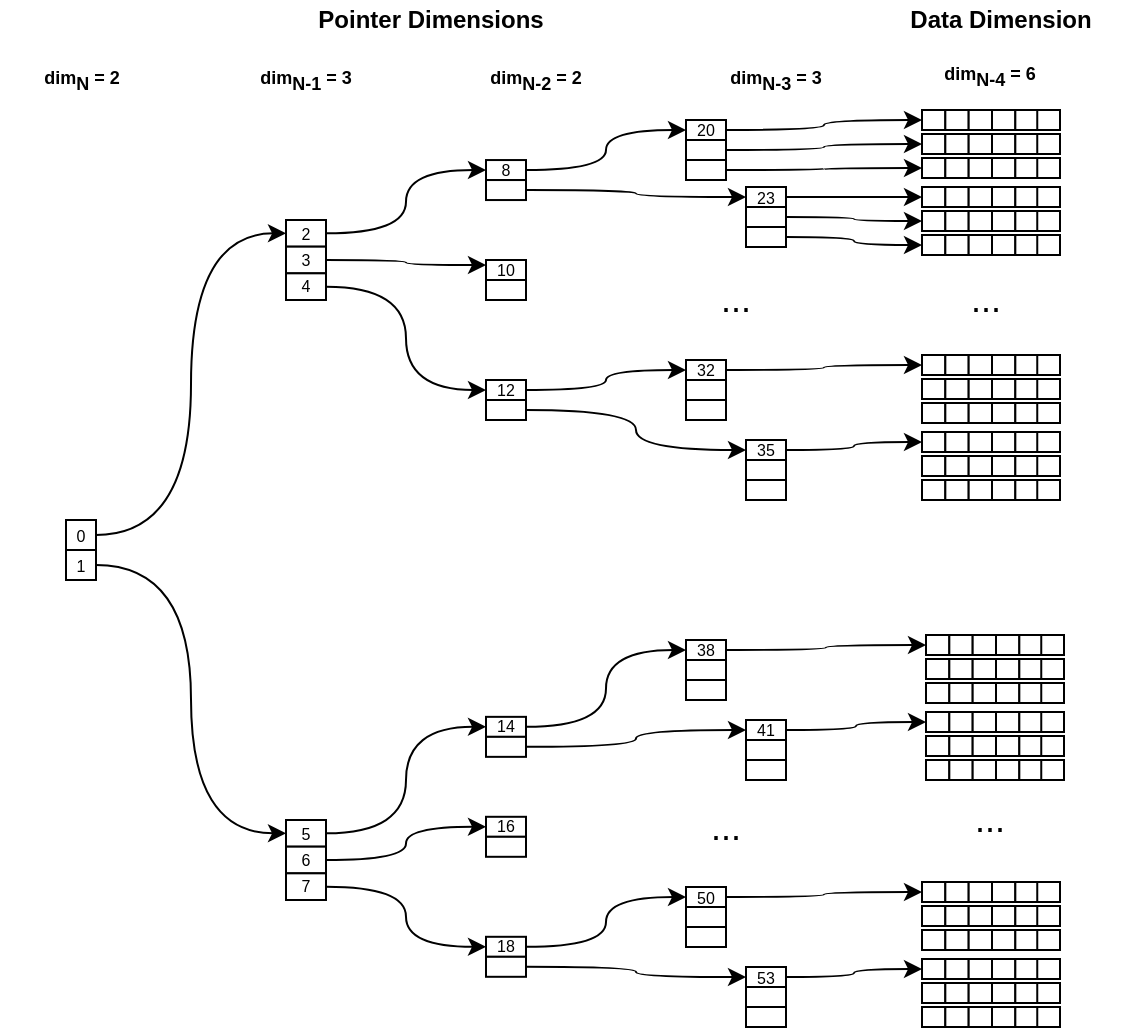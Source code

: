 <mxfile version="12.1.0" type="device" pages="1"><diagram id="xmvzN3GFKqbjru-Fcd34" name="Page-1"><mxGraphModel dx="763" dy="596" grid="1" gridSize="10" guides="1" tooltips="1" connect="1" arrows="1" fold="1" page="1" pageScale="1" pageWidth="1654" pageHeight="1169" math="0" shadow="0"><root><mxCell id="0"/><mxCell id="1" parent="0"/><mxCell id="sOG1WJngbb7ngtl0THoE-2" value="dim&lt;sub style=&quot;font-size: 9px;&quot;&gt;N&lt;/sub&gt;&amp;nbsp;= 2" style="text;html=1;strokeColor=none;fillColor=none;align=center;verticalAlign=middle;whiteSpace=wrap;rounded=0;fontSize=9;fontStyle=1" vertex="1" parent="1"><mxGeometry x="247.5" y="80" width="80" height="20" as="geometry"/></mxCell><mxCell id="sOG1WJngbb7ngtl0THoE-6" value="dim&lt;sub style=&quot;font-size: 9px;&quot;&gt;N-1&lt;/sub&gt;&amp;nbsp;= 3" style="text;html=1;strokeColor=none;fillColor=none;align=center;verticalAlign=middle;whiteSpace=wrap;rounded=0;fontSize=9;fontStyle=1" vertex="1" parent="1"><mxGeometry x="355" y="80" width="90" height="20" as="geometry"/></mxCell><mxCell id="sOG1WJngbb7ngtl0THoE-7" value="dim&lt;sub style=&quot;font-size: 9px;&quot;&gt;N-2&lt;/sub&gt;&amp;nbsp;= 2" style="text;html=1;strokeColor=none;fillColor=none;align=center;verticalAlign=middle;whiteSpace=wrap;rounded=0;fontSize=9;fontStyle=1" vertex="1" parent="1"><mxGeometry x="470" y="80" width="90" height="20" as="geometry"/></mxCell><mxCell id="sOG1WJngbb7ngtl0THoE-8" value="dim&lt;sub style=&quot;font-size: 9px;&quot;&gt;N-3&lt;/sub&gt;&amp;nbsp;= 3" style="text;html=1;strokeColor=none;fillColor=none;align=center;verticalAlign=middle;whiteSpace=wrap;rounded=0;fontSize=9;fontStyle=1" vertex="1" parent="1"><mxGeometry x="590" y="80" width="90" height="20" as="geometry"/></mxCell><mxCell id="sOG1WJngbb7ngtl0THoE-9" value="dim&lt;sub style=&quot;font-size: 9px;&quot;&gt;N-4&lt;/sub&gt;&amp;nbsp;= 6" style="text;html=1;strokeColor=none;fillColor=none;align=center;verticalAlign=middle;whiteSpace=wrap;rounded=0;fontSize=9;fontStyle=1" vertex="1" parent="1"><mxGeometry x="696.5" y="77.5" width="90" height="20" as="geometry"/></mxCell><mxCell id="sOG1WJngbb7ngtl0THoE-18" value="" style="rounded=0;orthogonalLoop=1;jettySize=auto;html=1;fontSize=16;edgeStyle=orthogonalEdgeStyle;curved=1;entryX=0;entryY=0.5;entryDx=0;entryDy=0;" edge="1" parent="1" source="sOG1WJngbb7ngtl0THoE-10" target="sOG1WJngbb7ngtl0THoE-168"><mxGeometry relative="1" as="geometry"><mxPoint x="390.143" y="459.952" as="targetPoint"/></mxGeometry></mxCell><mxCell id="sOG1WJngbb7ngtl0THoE-25" value="" style="rounded=0;orthogonalLoop=1;jettySize=auto;html=1;fontSize=16;edgeStyle=orthogonalEdgeStyle;curved=1;entryX=0;entryY=0.5;entryDx=0;entryDy=0;exitX=1;exitY=0.5;exitDx=0;exitDy=0;" edge="1" parent="1" source="sOG1WJngbb7ngtl0THoE-1" target="sOG1WJngbb7ngtl0THoE-15"><mxGeometry relative="1" as="geometry"><mxPoint x="295" y="190" as="sourcePoint"/><mxPoint x="399.667" y="270" as="targetPoint"/></mxGeometry></mxCell><mxCell id="sOG1WJngbb7ngtl0THoE-68" style="edgeStyle=orthogonalEdgeStyle;curved=1;rounded=0;orthogonalLoop=1;jettySize=auto;html=1;exitX=1;exitY=0.5;exitDx=0;exitDy=0;entryX=0;entryY=0.5;entryDx=0;entryDy=0;fontSize=16;" edge="1" parent="1" source="sOG1WJngbb7ngtl0THoE-117" target="sOG1WJngbb7ngtl0THoE-46"><mxGeometry relative="1" as="geometry"><mxPoint x="540.143" y="129.952" as="sourcePoint"/></mxGeometry></mxCell><mxCell id="sOG1WJngbb7ngtl0THoE-69" style="edgeStyle=orthogonalEdgeStyle;curved=1;rounded=0;orthogonalLoop=1;jettySize=auto;html=1;exitX=1;exitY=0.5;exitDx=0;exitDy=0;entryX=0;entryY=0.5;entryDx=0;entryDy=0;fontSize=16;" edge="1" parent="1" source="sOG1WJngbb7ngtl0THoE-118" target="sOG1WJngbb7ngtl0THoE-121"><mxGeometry relative="1" as="geometry"><mxPoint x="540.143" y="149.952" as="sourcePoint"/><mxPoint x="680.143" y="189.952" as="targetPoint"/></mxGeometry></mxCell><mxCell id="sOG1WJngbb7ngtl0THoE-38" value="" style="rounded=0;orthogonalLoop=1;jettySize=auto;html=1;fontSize=16;edgeStyle=orthogonalEdgeStyle;curved=1;entryX=0;entryY=0.5;entryDx=0;entryDy=0;exitX=1;exitY=0.5;exitDx=0;exitDy=0;" edge="1" parent="1" source="sOG1WJngbb7ngtl0THoE-15" target="sOG1WJngbb7ngtl0THoE-117"><mxGeometry relative="1" as="geometry"><mxPoint x="294.667" y="320" as="sourcePoint"/><mxPoint x="490.143" y="129.952" as="targetPoint"/></mxGeometry></mxCell><mxCell id="sOG1WJngbb7ngtl0THoE-39" value="" style="rounded=0;orthogonalLoop=1;jettySize=auto;html=1;fontSize=16;edgeStyle=orthogonalEdgeStyle;curved=1;entryX=0;entryY=0.25;entryDx=0;entryDy=0;exitX=1;exitY=0.5;exitDx=0;exitDy=0;" edge="1" parent="1" source="sOG1WJngbb7ngtl0THoE-19" target="sOG1WJngbb7ngtl0THoE-111"><mxGeometry relative="1" as="geometry"><mxPoint x="440" y="190" as="sourcePoint"/><mxPoint x="490.143" y="179.952" as="targetPoint"/></mxGeometry></mxCell><mxCell id="sOG1WJngbb7ngtl0THoE-40" value="" style="rounded=0;orthogonalLoop=1;jettySize=auto;html=1;fontSize=16;edgeStyle=orthogonalEdgeStyle;curved=1;entryX=0;entryY=0.5;entryDx=0;entryDy=0;exitX=1;exitY=0.5;exitDx=0;exitDy=0;" edge="1" parent="1" source="sOG1WJngbb7ngtl0THoE-20" target="sOG1WJngbb7ngtl0THoE-30"><mxGeometry relative="1" as="geometry"><mxPoint x="450" y="200" as="sourcePoint"/><mxPoint x="500.103" y="185.034" as="targetPoint"/></mxGeometry></mxCell><mxCell id="sOG1WJngbb7ngtl0THoE-75" style="edgeStyle=orthogonalEdgeStyle;curved=1;rounded=0;orthogonalLoop=1;jettySize=auto;html=1;exitX=1;exitY=0.5;exitDx=0;exitDy=0;entryX=0;entryY=0.5;entryDx=0;entryDy=0;fontSize=16;" edge="1" parent="1" source="sOG1WJngbb7ngtl0THoE-46" target="sOG1WJngbb7ngtl0THoE-58"><mxGeometry relative="1" as="geometry"/></mxCell><mxCell id="sOG1WJngbb7ngtl0THoE-82" style="edgeStyle=orthogonalEdgeStyle;curved=1;rounded=0;orthogonalLoop=1;jettySize=auto;html=1;exitX=1;exitY=0.5;exitDx=0;exitDy=0;entryX=0;entryY=0.5;entryDx=0;entryDy=0;fontSize=16;" edge="1" parent="1" source="sOG1WJngbb7ngtl0THoE-47" target="sOG1WJngbb7ngtl0THoE-128"><mxGeometry relative="1" as="geometry"><mxPoint x="809.944" y="150" as="targetPoint"/></mxGeometry></mxCell><mxCell id="sOG1WJngbb7ngtl0THoE-95" style="edgeStyle=orthogonalEdgeStyle;curved=1;rounded=0;orthogonalLoop=1;jettySize=auto;html=1;exitX=1;exitY=0.5;exitDx=0;exitDy=0;entryX=0;entryY=0.5;entryDx=0;entryDy=0;fontSize=16;" edge="1" parent="1" source="sOG1WJngbb7ngtl0THoE-48" target="sOG1WJngbb7ngtl0THoE-135"><mxGeometry relative="1" as="geometry"><mxPoint x="809.944" y="180" as="targetPoint"/></mxGeometry></mxCell><mxCell id="sOG1WJngbb7ngtl0THoE-66" value="Data Dimension" style="text;html=1;strokeColor=none;fillColor=none;align=center;verticalAlign=middle;whiteSpace=wrap;rounded=0;fontSize=12;fontStyle=1" vertex="1" parent="1"><mxGeometry x="680" y="50" width="135" height="20" as="geometry"/></mxCell><mxCell id="sOG1WJngbb7ngtl0THoE-67" value="Pointer Dimensions" style="text;html=1;strokeColor=none;fillColor=none;align=center;verticalAlign=middle;whiteSpace=wrap;rounded=0;fontSize=12;fontStyle=1" vertex="1" parent="1"><mxGeometry x="380" y="50" width="165" height="20" as="geometry"/></mxCell><mxCell id="sOG1WJngbb7ngtl0THoE-99" value="" style="group" vertex="1" connectable="0" parent="1"><mxGeometry x="708" y="105" width="70" height="10" as="geometry"/></mxCell><mxCell id="sOG1WJngbb7ngtl0THoE-58" value="" style="rounded=0;whiteSpace=wrap;html=1;" vertex="1" parent="sOG1WJngbb7ngtl0THoE-99"><mxGeometry width="11.667" height="10" as="geometry"/></mxCell><mxCell id="sOG1WJngbb7ngtl0THoE-61" value="" style="rounded=0;whiteSpace=wrap;html=1;" vertex="1" parent="sOG1WJngbb7ngtl0THoE-99"><mxGeometry x="11.667" width="11.667" height="10" as="geometry"/></mxCell><mxCell id="sOG1WJngbb7ngtl0THoE-62" value="" style="rounded=0;whiteSpace=wrap;html=1;" vertex="1" parent="sOG1WJngbb7ngtl0THoE-99"><mxGeometry x="23.333" width="11.667" height="10" as="geometry"/></mxCell><mxCell id="sOG1WJngbb7ngtl0THoE-63" value="" style="rounded=0;whiteSpace=wrap;html=1;" vertex="1" parent="sOG1WJngbb7ngtl0THoE-99"><mxGeometry x="35" width="11.667" height="10" as="geometry"/></mxCell><mxCell id="sOG1WJngbb7ngtl0THoE-64" value="" style="rounded=0;whiteSpace=wrap;html=1;" vertex="1" parent="sOG1WJngbb7ngtl0THoE-99"><mxGeometry x="46.667" width="11.667" height="10" as="geometry"/></mxCell><mxCell id="sOG1WJngbb7ngtl0THoE-65" value="" style="rounded=0;whiteSpace=wrap;html=1;" vertex="1" parent="sOG1WJngbb7ngtl0THoE-99"><mxGeometry x="57.625" width="11.375" height="10" as="geometry"/></mxCell><mxCell id="sOG1WJngbb7ngtl0THoE-102" value="" style="group;fontSize=8;" vertex="1" connectable="0" parent="1"><mxGeometry x="390" y="160" width="20" height="40" as="geometry"/></mxCell><mxCell id="sOG1WJngbb7ngtl0THoE-15" value="2" style="rounded=0;whiteSpace=wrap;html=1;fontSize=8;" vertex="1" parent="sOG1WJngbb7ngtl0THoE-102"><mxGeometry width="20" height="13.333" as="geometry"/></mxCell><mxCell id="sOG1WJngbb7ngtl0THoE-19" value="3" style="rounded=0;whiteSpace=wrap;html=1;fontSize=8;" vertex="1" parent="sOG1WJngbb7ngtl0THoE-102"><mxGeometry y="13.333" width="20" height="13.333" as="geometry"/></mxCell><mxCell id="sOG1WJngbb7ngtl0THoE-20" value="4" style="rounded=0;whiteSpace=wrap;html=1;fontSize=8;" vertex="1" parent="sOG1WJngbb7ngtl0THoE-102"><mxGeometry y="26.667" width="20" height="13.333" as="geometry"/></mxCell><mxCell id="sOG1WJngbb7ngtl0THoE-103" value="" style="group" vertex="1" connectable="0" parent="1"><mxGeometry x="590" y="110" width="20" height="30" as="geometry"/></mxCell><mxCell id="sOG1WJngbb7ngtl0THoE-46" value="20" style="rounded=0;whiteSpace=wrap;html=1;fontSize=8;" vertex="1" parent="sOG1WJngbb7ngtl0THoE-103"><mxGeometry width="20" height="10" as="geometry"/></mxCell><mxCell id="sOG1WJngbb7ngtl0THoE-47" value="" style="rounded=0;whiteSpace=wrap;html=1;fontSize=8;" vertex="1" parent="sOG1WJngbb7ngtl0THoE-103"><mxGeometry y="10" width="20" height="10" as="geometry"/></mxCell><mxCell id="sOG1WJngbb7ngtl0THoE-48" value="" style="rounded=0;whiteSpace=wrap;html=1;fontSize=8;" vertex="1" parent="sOG1WJngbb7ngtl0THoE-103"><mxGeometry y="20" width="20" height="10" as="geometry"/></mxCell><mxCell id="sOG1WJngbb7ngtl0THoE-106" value="" style="group" vertex="1" connectable="0" parent="1"><mxGeometry x="490" y="240" width="20" height="20" as="geometry"/></mxCell><mxCell id="sOG1WJngbb7ngtl0THoE-105" value="" style="group" vertex="1" connectable="0" parent="sOG1WJngbb7ngtl0THoE-106"><mxGeometry width="20" height="20" as="geometry"/></mxCell><mxCell id="sOG1WJngbb7ngtl0THoE-104" value="" style="group" vertex="1" connectable="0" parent="sOG1WJngbb7ngtl0THoE-105"><mxGeometry width="20" height="20" as="geometry"/></mxCell><mxCell id="sOG1WJngbb7ngtl0THoE-96" value="" style="group;fontSize=8;" vertex="1" connectable="0" parent="sOG1WJngbb7ngtl0THoE-104"><mxGeometry width="20" height="20" as="geometry"/></mxCell><mxCell id="sOG1WJngbb7ngtl0THoE-30" value="12" style="rounded=0;whiteSpace=wrap;html=1;fontSize=8;" vertex="1" parent="sOG1WJngbb7ngtl0THoE-96"><mxGeometry width="20" height="10" as="geometry"/></mxCell><mxCell id="sOG1WJngbb7ngtl0THoE-31" value="" style="rounded=0;whiteSpace=wrap;html=1;fontSize=8;" vertex="1" parent="sOG1WJngbb7ngtl0THoE-96"><mxGeometry y="10" width="20" height="10" as="geometry"/></mxCell><mxCell id="sOG1WJngbb7ngtl0THoE-107" value="" style="group" vertex="1" connectable="0" parent="1"><mxGeometry x="490" y="180" width="20" height="20" as="geometry"/></mxCell><mxCell id="sOG1WJngbb7ngtl0THoE-108" value="" style="group" vertex="1" connectable="0" parent="sOG1WJngbb7ngtl0THoE-107"><mxGeometry width="20" height="20" as="geometry"/></mxCell><mxCell id="sOG1WJngbb7ngtl0THoE-109" value="" style="group" vertex="1" connectable="0" parent="sOG1WJngbb7ngtl0THoE-108"><mxGeometry width="20" height="20" as="geometry"/></mxCell><mxCell id="sOG1WJngbb7ngtl0THoE-110" value="" style="group;fontSize=8;" vertex="1" connectable="0" parent="sOG1WJngbb7ngtl0THoE-109"><mxGeometry width="20" height="20" as="geometry"/></mxCell><mxCell id="sOG1WJngbb7ngtl0THoE-111" value="10" style="rounded=0;whiteSpace=wrap;html=1;fontSize=8;" vertex="1" parent="sOG1WJngbb7ngtl0THoE-110"><mxGeometry width="20" height="10" as="geometry"/></mxCell><mxCell id="sOG1WJngbb7ngtl0THoE-112" value="" style="rounded=0;whiteSpace=wrap;html=1;fontSize=8;" vertex="1" parent="sOG1WJngbb7ngtl0THoE-110"><mxGeometry y="10" width="20" height="10" as="geometry"/></mxCell><mxCell id="sOG1WJngbb7ngtl0THoE-113" value="" style="group" vertex="1" connectable="0" parent="1"><mxGeometry x="490" y="130.023" width="20" height="20" as="geometry"/></mxCell><mxCell id="sOG1WJngbb7ngtl0THoE-114" value="" style="group" vertex="1" connectable="0" parent="sOG1WJngbb7ngtl0THoE-113"><mxGeometry width="20" height="20" as="geometry"/></mxCell><mxCell id="sOG1WJngbb7ngtl0THoE-115" value="" style="group" vertex="1" connectable="0" parent="sOG1WJngbb7ngtl0THoE-114"><mxGeometry width="20" height="20" as="geometry"/></mxCell><mxCell id="sOG1WJngbb7ngtl0THoE-116" value="" style="group;fontSize=8;" vertex="1" connectable="0" parent="sOG1WJngbb7ngtl0THoE-115"><mxGeometry width="20" height="20" as="geometry"/></mxCell><mxCell id="sOG1WJngbb7ngtl0THoE-117" value="8" style="rounded=0;whiteSpace=wrap;html=1;fontSize=8;" vertex="1" parent="sOG1WJngbb7ngtl0THoE-116"><mxGeometry width="20" height="10" as="geometry"/></mxCell><mxCell id="sOG1WJngbb7ngtl0THoE-118" value="" style="rounded=0;whiteSpace=wrap;html=1;fontSize=8;" vertex="1" parent="sOG1WJngbb7ngtl0THoE-116"><mxGeometry y="10" width="20" height="10" as="geometry"/></mxCell><mxCell id="sOG1WJngbb7ngtl0THoE-120" value="" style="group" vertex="1" connectable="0" parent="1"><mxGeometry x="620" y="143.5" width="20" height="30" as="geometry"/></mxCell><mxCell id="sOG1WJngbb7ngtl0THoE-121" value="23" style="rounded=0;whiteSpace=wrap;html=1;fontSize=8;" vertex="1" parent="sOG1WJngbb7ngtl0THoE-120"><mxGeometry width="20" height="10" as="geometry"/></mxCell><mxCell id="sOG1WJngbb7ngtl0THoE-122" value="" style="rounded=0;whiteSpace=wrap;html=1;fontSize=8;" vertex="1" parent="sOG1WJngbb7ngtl0THoE-120"><mxGeometry y="10" width="20" height="10" as="geometry"/></mxCell><mxCell id="sOG1WJngbb7ngtl0THoE-123" value="" style="rounded=0;whiteSpace=wrap;html=1;fontSize=8;" vertex="1" parent="sOG1WJngbb7ngtl0THoE-120"><mxGeometry y="20" width="20" height="10" as="geometry"/></mxCell><mxCell id="sOG1WJngbb7ngtl0THoE-127" value="" style="group" vertex="1" connectable="0" parent="1"><mxGeometry x="708" y="117" width="70" height="10" as="geometry"/></mxCell><mxCell id="sOG1WJngbb7ngtl0THoE-128" value="" style="rounded=0;whiteSpace=wrap;html=1;" vertex="1" parent="sOG1WJngbb7ngtl0THoE-127"><mxGeometry width="11.667" height="10" as="geometry"/></mxCell><mxCell id="sOG1WJngbb7ngtl0THoE-129" value="" style="rounded=0;whiteSpace=wrap;html=1;" vertex="1" parent="sOG1WJngbb7ngtl0THoE-127"><mxGeometry x="11.667" width="11.667" height="10" as="geometry"/></mxCell><mxCell id="sOG1WJngbb7ngtl0THoE-130" value="" style="rounded=0;whiteSpace=wrap;html=1;" vertex="1" parent="sOG1WJngbb7ngtl0THoE-127"><mxGeometry x="23.333" width="11.667" height="10" as="geometry"/></mxCell><mxCell id="sOG1WJngbb7ngtl0THoE-131" value="" style="rounded=0;whiteSpace=wrap;html=1;" vertex="1" parent="sOG1WJngbb7ngtl0THoE-127"><mxGeometry x="35" width="11.667" height="10" as="geometry"/></mxCell><mxCell id="sOG1WJngbb7ngtl0THoE-132" value="" style="rounded=0;whiteSpace=wrap;html=1;" vertex="1" parent="sOG1WJngbb7ngtl0THoE-127"><mxGeometry x="46.667" width="11.667" height="10" as="geometry"/></mxCell><mxCell id="sOG1WJngbb7ngtl0THoE-133" value="" style="rounded=0;whiteSpace=wrap;html=1;" vertex="1" parent="sOG1WJngbb7ngtl0THoE-127"><mxGeometry x="57.625" width="11.375" height="10" as="geometry"/></mxCell><mxCell id="sOG1WJngbb7ngtl0THoE-134" value="" style="group" vertex="1" connectable="0" parent="1"><mxGeometry x="708" y="129" width="70" height="10" as="geometry"/></mxCell><mxCell id="sOG1WJngbb7ngtl0THoE-135" value="" style="rounded=0;whiteSpace=wrap;html=1;" vertex="1" parent="sOG1WJngbb7ngtl0THoE-134"><mxGeometry width="11.667" height="10" as="geometry"/></mxCell><mxCell id="sOG1WJngbb7ngtl0THoE-136" value="" style="rounded=0;whiteSpace=wrap;html=1;" vertex="1" parent="sOG1WJngbb7ngtl0THoE-134"><mxGeometry x="11.667" width="11.667" height="10" as="geometry"/></mxCell><mxCell id="sOG1WJngbb7ngtl0THoE-137" value="" style="rounded=0;whiteSpace=wrap;html=1;" vertex="1" parent="sOG1WJngbb7ngtl0THoE-134"><mxGeometry x="23.333" width="11.667" height="10" as="geometry"/></mxCell><mxCell id="sOG1WJngbb7ngtl0THoE-138" value="" style="rounded=0;whiteSpace=wrap;html=1;" vertex="1" parent="sOG1WJngbb7ngtl0THoE-134"><mxGeometry x="35" width="11.667" height="10" as="geometry"/></mxCell><mxCell id="sOG1WJngbb7ngtl0THoE-139" value="" style="rounded=0;whiteSpace=wrap;html=1;" vertex="1" parent="sOG1WJngbb7ngtl0THoE-134"><mxGeometry x="46.667" width="11.667" height="10" as="geometry"/></mxCell><mxCell id="sOG1WJngbb7ngtl0THoE-140" value="" style="rounded=0;whiteSpace=wrap;html=1;" vertex="1" parent="sOG1WJngbb7ngtl0THoE-134"><mxGeometry x="57.625" width="11.375" height="10" as="geometry"/></mxCell><mxCell id="sOG1WJngbb7ngtl0THoE-143" value="" style="group" vertex="1" connectable="0" parent="1"><mxGeometry x="708" y="143.5" width="70" height="10" as="geometry"/></mxCell><mxCell id="sOG1WJngbb7ngtl0THoE-144" value="" style="rounded=0;whiteSpace=wrap;html=1;" vertex="1" parent="sOG1WJngbb7ngtl0THoE-143"><mxGeometry width="11.667" height="10" as="geometry"/></mxCell><mxCell id="sOG1WJngbb7ngtl0THoE-145" value="" style="rounded=0;whiteSpace=wrap;html=1;" vertex="1" parent="sOG1WJngbb7ngtl0THoE-143"><mxGeometry x="11.667" width="11.667" height="10" as="geometry"/></mxCell><mxCell id="sOG1WJngbb7ngtl0THoE-146" value="" style="rounded=0;whiteSpace=wrap;html=1;" vertex="1" parent="sOG1WJngbb7ngtl0THoE-143"><mxGeometry x="23.333" width="11.667" height="10" as="geometry"/></mxCell><mxCell id="sOG1WJngbb7ngtl0THoE-147" value="" style="rounded=0;whiteSpace=wrap;html=1;" vertex="1" parent="sOG1WJngbb7ngtl0THoE-143"><mxGeometry x="35" width="11.667" height="10" as="geometry"/></mxCell><mxCell id="sOG1WJngbb7ngtl0THoE-148" value="" style="rounded=0;whiteSpace=wrap;html=1;" vertex="1" parent="sOG1WJngbb7ngtl0THoE-143"><mxGeometry x="46.667" width="11.667" height="10" as="geometry"/></mxCell><mxCell id="sOG1WJngbb7ngtl0THoE-149" value="" style="rounded=0;whiteSpace=wrap;html=1;" vertex="1" parent="sOG1WJngbb7ngtl0THoE-143"><mxGeometry x="57.625" width="11.375" height="10" as="geometry"/></mxCell><mxCell id="sOG1WJngbb7ngtl0THoE-150" value="" style="group" vertex="1" connectable="0" parent="1"><mxGeometry x="708" y="155.5" width="70" height="10" as="geometry"/></mxCell><mxCell id="sOG1WJngbb7ngtl0THoE-151" value="" style="rounded=0;whiteSpace=wrap;html=1;" vertex="1" parent="sOG1WJngbb7ngtl0THoE-150"><mxGeometry width="11.667" height="10" as="geometry"/></mxCell><mxCell id="sOG1WJngbb7ngtl0THoE-152" value="" style="rounded=0;whiteSpace=wrap;html=1;" vertex="1" parent="sOG1WJngbb7ngtl0THoE-150"><mxGeometry x="11.667" width="11.667" height="10" as="geometry"/></mxCell><mxCell id="sOG1WJngbb7ngtl0THoE-153" value="" style="rounded=0;whiteSpace=wrap;html=1;" vertex="1" parent="sOG1WJngbb7ngtl0THoE-150"><mxGeometry x="23.333" width="11.667" height="10" as="geometry"/></mxCell><mxCell id="sOG1WJngbb7ngtl0THoE-154" value="" style="rounded=0;whiteSpace=wrap;html=1;" vertex="1" parent="sOG1WJngbb7ngtl0THoE-150"><mxGeometry x="35" width="11.667" height="10" as="geometry"/></mxCell><mxCell id="sOG1WJngbb7ngtl0THoE-155" value="" style="rounded=0;whiteSpace=wrap;html=1;" vertex="1" parent="sOG1WJngbb7ngtl0THoE-150"><mxGeometry x="46.667" width="11.667" height="10" as="geometry"/></mxCell><mxCell id="sOG1WJngbb7ngtl0THoE-156" value="" style="rounded=0;whiteSpace=wrap;html=1;" vertex="1" parent="sOG1WJngbb7ngtl0THoE-150"><mxGeometry x="57.625" width="11.375" height="10" as="geometry"/></mxCell><mxCell id="sOG1WJngbb7ngtl0THoE-157" value="" style="group" vertex="1" connectable="0" parent="1"><mxGeometry x="708" y="167.5" width="70" height="10" as="geometry"/></mxCell><mxCell id="sOG1WJngbb7ngtl0THoE-158" value="" style="rounded=0;whiteSpace=wrap;html=1;" vertex="1" parent="sOG1WJngbb7ngtl0THoE-157"><mxGeometry width="11.667" height="10" as="geometry"/></mxCell><mxCell id="sOG1WJngbb7ngtl0THoE-159" value="" style="rounded=0;whiteSpace=wrap;html=1;" vertex="1" parent="sOG1WJngbb7ngtl0THoE-157"><mxGeometry x="11.667" width="11.667" height="10" as="geometry"/></mxCell><mxCell id="sOG1WJngbb7ngtl0THoE-160" value="" style="rounded=0;whiteSpace=wrap;html=1;" vertex="1" parent="sOG1WJngbb7ngtl0THoE-157"><mxGeometry x="23.333" width="11.667" height="10" as="geometry"/></mxCell><mxCell id="sOG1WJngbb7ngtl0THoE-161" value="" style="rounded=0;whiteSpace=wrap;html=1;" vertex="1" parent="sOG1WJngbb7ngtl0THoE-157"><mxGeometry x="35" width="11.667" height="10" as="geometry"/></mxCell><mxCell id="sOG1WJngbb7ngtl0THoE-162" value="" style="rounded=0;whiteSpace=wrap;html=1;" vertex="1" parent="sOG1WJngbb7ngtl0THoE-157"><mxGeometry x="46.667" width="11.667" height="10" as="geometry"/></mxCell><mxCell id="sOG1WJngbb7ngtl0THoE-163" value="" style="rounded=0;whiteSpace=wrap;html=1;" vertex="1" parent="sOG1WJngbb7ngtl0THoE-157"><mxGeometry x="57.625" width="11.375" height="10" as="geometry"/></mxCell><mxCell id="sOG1WJngbb7ngtl0THoE-164" style="edgeStyle=orthogonalEdgeStyle;curved=1;rounded=0;orthogonalLoop=1;jettySize=auto;html=1;exitX=1;exitY=0.5;exitDx=0;exitDy=0;entryX=0;entryY=0.5;entryDx=0;entryDy=0;fontSize=8;" edge="1" parent="1" source="sOG1WJngbb7ngtl0THoE-121" target="sOG1WJngbb7ngtl0THoE-144"><mxGeometry relative="1" as="geometry"/></mxCell><mxCell id="sOG1WJngbb7ngtl0THoE-165" style="edgeStyle=orthogonalEdgeStyle;curved=1;rounded=0;orthogonalLoop=1;jettySize=auto;html=1;exitX=1;exitY=0.5;exitDx=0;exitDy=0;entryX=0;entryY=0.5;entryDx=0;entryDy=0;fontSize=8;" edge="1" parent="1" source="sOG1WJngbb7ngtl0THoE-122" target="sOG1WJngbb7ngtl0THoE-151"><mxGeometry relative="1" as="geometry"/></mxCell><mxCell id="sOG1WJngbb7ngtl0THoE-166" style="edgeStyle=orthogonalEdgeStyle;curved=1;rounded=0;orthogonalLoop=1;jettySize=auto;html=1;exitX=1;exitY=0.5;exitDx=0;exitDy=0;fontSize=8;" edge="1" parent="1" source="sOG1WJngbb7ngtl0THoE-123" target="sOG1WJngbb7ngtl0THoE-158"><mxGeometry relative="1" as="geometry"/></mxCell><mxCell id="sOG1WJngbb7ngtl0THoE-167" value="" style="group;fontSize=8;" vertex="1" connectable="0" parent="1"><mxGeometry x="390" y="460" width="20" height="40" as="geometry"/></mxCell><mxCell id="sOG1WJngbb7ngtl0THoE-168" value="5" style="rounded=0;whiteSpace=wrap;html=1;fontSize=8;" vertex="1" parent="sOG1WJngbb7ngtl0THoE-167"><mxGeometry width="20" height="13.333" as="geometry"/></mxCell><mxCell id="sOG1WJngbb7ngtl0THoE-169" value="6" style="rounded=0;whiteSpace=wrap;html=1;fontSize=8;" vertex="1" parent="sOG1WJngbb7ngtl0THoE-167"><mxGeometry y="13.333" width="20" height="13.333" as="geometry"/></mxCell><mxCell id="sOG1WJngbb7ngtl0THoE-170" value="7" style="rounded=0;whiteSpace=wrap;html=1;fontSize=8;" vertex="1" parent="sOG1WJngbb7ngtl0THoE-167"><mxGeometry y="26.667" width="20" height="13.333" as="geometry"/></mxCell><mxCell id="sOG1WJngbb7ngtl0THoE-171" value="" style="group" vertex="1" connectable="0" parent="1"><mxGeometry x="490" y="518.4" width="20" height="20" as="geometry"/></mxCell><mxCell id="sOG1WJngbb7ngtl0THoE-172" value="" style="group" vertex="1" connectable="0" parent="sOG1WJngbb7ngtl0THoE-171"><mxGeometry width="20" height="20" as="geometry"/></mxCell><mxCell id="sOG1WJngbb7ngtl0THoE-173" value="" style="group" vertex="1" connectable="0" parent="sOG1WJngbb7ngtl0THoE-172"><mxGeometry width="20" height="20" as="geometry"/></mxCell><mxCell id="sOG1WJngbb7ngtl0THoE-174" value="" style="group;fontSize=8;" vertex="1" connectable="0" parent="sOG1WJngbb7ngtl0THoE-173"><mxGeometry width="20" height="20" as="geometry"/></mxCell><mxCell id="sOG1WJngbb7ngtl0THoE-175" value="18" style="rounded=0;whiteSpace=wrap;html=1;fontSize=8;" vertex="1" parent="sOG1WJngbb7ngtl0THoE-174"><mxGeometry width="20" height="10" as="geometry"/></mxCell><mxCell id="sOG1WJngbb7ngtl0THoE-176" value="" style="rounded=0;whiteSpace=wrap;html=1;fontSize=8;" vertex="1" parent="sOG1WJngbb7ngtl0THoE-174"><mxGeometry y="10" width="20" height="10" as="geometry"/></mxCell><mxCell id="sOG1WJngbb7ngtl0THoE-177" value="" style="group" vertex="1" connectable="0" parent="1"><mxGeometry x="490" y="458.4" width="20" height="20" as="geometry"/></mxCell><mxCell id="sOG1WJngbb7ngtl0THoE-178" value="" style="group" vertex="1" connectable="0" parent="sOG1WJngbb7ngtl0THoE-177"><mxGeometry width="20" height="20" as="geometry"/></mxCell><mxCell id="sOG1WJngbb7ngtl0THoE-179" value="" style="group" vertex="1" connectable="0" parent="sOG1WJngbb7ngtl0THoE-178"><mxGeometry width="20" height="20" as="geometry"/></mxCell><mxCell id="sOG1WJngbb7ngtl0THoE-180" value="" style="group;fontSize=8;" vertex="1" connectable="0" parent="sOG1WJngbb7ngtl0THoE-179"><mxGeometry width="20" height="20" as="geometry"/></mxCell><mxCell id="sOG1WJngbb7ngtl0THoE-181" value="16" style="rounded=0;whiteSpace=wrap;html=1;fontSize=8;" vertex="1" parent="sOG1WJngbb7ngtl0THoE-180"><mxGeometry width="20" height="10" as="geometry"/></mxCell><mxCell id="sOG1WJngbb7ngtl0THoE-182" value="" style="rounded=0;whiteSpace=wrap;html=1;fontSize=8;" vertex="1" parent="sOG1WJngbb7ngtl0THoE-180"><mxGeometry y="10" width="20" height="10" as="geometry"/></mxCell><mxCell id="sOG1WJngbb7ngtl0THoE-183" value="" style="group" vertex="1" connectable="0" parent="1"><mxGeometry x="490" y="408.423" width="20" height="20" as="geometry"/></mxCell><mxCell id="sOG1WJngbb7ngtl0THoE-184" value="" style="group" vertex="1" connectable="0" parent="sOG1WJngbb7ngtl0THoE-183"><mxGeometry width="20" height="20" as="geometry"/></mxCell><mxCell id="sOG1WJngbb7ngtl0THoE-185" value="" style="group" vertex="1" connectable="0" parent="sOG1WJngbb7ngtl0THoE-184"><mxGeometry width="20" height="20" as="geometry"/></mxCell><mxCell id="sOG1WJngbb7ngtl0THoE-186" value="" style="group;fontSize=8;" vertex="1" connectable="0" parent="sOG1WJngbb7ngtl0THoE-185"><mxGeometry width="20" height="20" as="geometry"/></mxCell><mxCell id="sOG1WJngbb7ngtl0THoE-187" value="14" style="rounded=0;whiteSpace=wrap;html=1;fontSize=8;" vertex="1" parent="sOG1WJngbb7ngtl0THoE-186"><mxGeometry width="20" height="10" as="geometry"/></mxCell><mxCell id="sOG1WJngbb7ngtl0THoE-188" value="" style="rounded=0;whiteSpace=wrap;html=1;fontSize=8;" vertex="1" parent="sOG1WJngbb7ngtl0THoE-186"><mxGeometry y="10" width="20" height="10" as="geometry"/></mxCell><mxCell id="sOG1WJngbb7ngtl0THoE-189" style="edgeStyle=orthogonalEdgeStyle;curved=1;rounded=0;orthogonalLoop=1;jettySize=auto;html=1;exitX=1;exitY=0.5;exitDx=0;exitDy=0;entryX=0;entryY=0.5;entryDx=0;entryDy=0;fontSize=8;" edge="1" parent="1" source="sOG1WJngbb7ngtl0THoE-168" target="sOG1WJngbb7ngtl0THoE-187"><mxGeometry relative="1" as="geometry"/></mxCell><mxCell id="sOG1WJngbb7ngtl0THoE-190" style="edgeStyle=orthogonalEdgeStyle;curved=1;rounded=0;orthogonalLoop=1;jettySize=auto;html=1;exitX=1;exitY=0.5;exitDx=0;exitDy=0;entryX=0;entryY=0.5;entryDx=0;entryDy=0;fontSize=8;" edge="1" parent="1" source="sOG1WJngbb7ngtl0THoE-169" target="sOG1WJngbb7ngtl0THoE-181"><mxGeometry relative="1" as="geometry"/></mxCell><mxCell id="sOG1WJngbb7ngtl0THoE-191" style="edgeStyle=orthogonalEdgeStyle;curved=1;rounded=0;orthogonalLoop=1;jettySize=auto;html=1;exitX=1;exitY=0.5;exitDx=0;exitDy=0;entryX=0;entryY=0.5;entryDx=0;entryDy=0;fontSize=8;" edge="1" parent="1" source="sOG1WJngbb7ngtl0THoE-170" target="sOG1WJngbb7ngtl0THoE-175"><mxGeometry relative="1" as="geometry"/></mxCell><mxCell id="sOG1WJngbb7ngtl0THoE-192" value="" style="group;fontSize=8;" vertex="1" connectable="0" parent="1"><mxGeometry x="280" y="310" width="15" height="30" as="geometry"/></mxCell><mxCell id="sOG1WJngbb7ngtl0THoE-1" value="0" style="rounded=0;whiteSpace=wrap;html=1;fontSize=8;" vertex="1" parent="sOG1WJngbb7ngtl0THoE-192"><mxGeometry width="15" height="15" as="geometry"/></mxCell><mxCell id="sOG1WJngbb7ngtl0THoE-10" value="1" style="rounded=0;whiteSpace=wrap;html=1;fontSize=8;" vertex="1" parent="sOG1WJngbb7ngtl0THoE-192"><mxGeometry y="15" width="15" height="15" as="geometry"/></mxCell><mxCell id="sOG1WJngbb7ngtl0THoE-195" value="" style="group" vertex="1" connectable="0" parent="1"><mxGeometry x="590" y="370" width="20" height="30" as="geometry"/></mxCell><mxCell id="sOG1WJngbb7ngtl0THoE-196" value="38" style="rounded=0;whiteSpace=wrap;html=1;fontSize=8;" vertex="1" parent="sOG1WJngbb7ngtl0THoE-195"><mxGeometry width="20" height="10" as="geometry"/></mxCell><mxCell id="sOG1WJngbb7ngtl0THoE-197" value="" style="rounded=0;whiteSpace=wrap;html=1;fontSize=8;" vertex="1" parent="sOG1WJngbb7ngtl0THoE-195"><mxGeometry y="10" width="20" height="10" as="geometry"/></mxCell><mxCell id="sOG1WJngbb7ngtl0THoE-198" value="" style="rounded=0;whiteSpace=wrap;html=1;fontSize=8;" vertex="1" parent="sOG1WJngbb7ngtl0THoE-195"><mxGeometry y="20" width="20" height="10" as="geometry"/></mxCell><mxCell id="sOG1WJngbb7ngtl0THoE-200" value="" style="group" vertex="1" connectable="0" parent="1"><mxGeometry x="620" y="410" width="20" height="30" as="geometry"/></mxCell><mxCell id="sOG1WJngbb7ngtl0THoE-201" value="41" style="rounded=0;whiteSpace=wrap;html=1;fontSize=8;" vertex="1" parent="sOG1WJngbb7ngtl0THoE-200"><mxGeometry width="20" height="10" as="geometry"/></mxCell><mxCell id="sOG1WJngbb7ngtl0THoE-202" value="" style="rounded=0;whiteSpace=wrap;html=1;fontSize=8;" vertex="1" parent="sOG1WJngbb7ngtl0THoE-200"><mxGeometry y="10" width="20" height="10" as="geometry"/></mxCell><mxCell id="sOG1WJngbb7ngtl0THoE-203" value="" style="rounded=0;whiteSpace=wrap;html=1;fontSize=8;" vertex="1" parent="sOG1WJngbb7ngtl0THoE-200"><mxGeometry y="20" width="20" height="10" as="geometry"/></mxCell><mxCell id="sOG1WJngbb7ngtl0THoE-204" style="edgeStyle=orthogonalEdgeStyle;curved=1;rounded=0;orthogonalLoop=1;jettySize=auto;html=1;exitX=1;exitY=0.5;exitDx=0;exitDy=0;entryX=0;entryY=0.5;entryDx=0;entryDy=0;fontSize=8;" edge="1" parent="1" source="sOG1WJngbb7ngtl0THoE-187" target="sOG1WJngbb7ngtl0THoE-196"><mxGeometry relative="1" as="geometry"/></mxCell><mxCell id="sOG1WJngbb7ngtl0THoE-205" style="edgeStyle=orthogonalEdgeStyle;curved=1;rounded=0;orthogonalLoop=1;jettySize=auto;html=1;exitX=1;exitY=0.5;exitDx=0;exitDy=0;entryX=0;entryY=0.5;entryDx=0;entryDy=0;fontSize=8;" edge="1" parent="1" source="sOG1WJngbb7ngtl0THoE-188" target="sOG1WJngbb7ngtl0THoE-201"><mxGeometry relative="1" as="geometry"/></mxCell><mxCell id="sOG1WJngbb7ngtl0THoE-206" value="" style="group" vertex="1" connectable="0" parent="1"><mxGeometry x="590" y="493.5" width="20" height="30" as="geometry"/></mxCell><mxCell id="sOG1WJngbb7ngtl0THoE-207" value="50" style="rounded=0;whiteSpace=wrap;html=1;fontSize=8;" vertex="1" parent="sOG1WJngbb7ngtl0THoE-206"><mxGeometry width="20" height="10" as="geometry"/></mxCell><mxCell id="sOG1WJngbb7ngtl0THoE-208" value="" style="rounded=0;whiteSpace=wrap;html=1;fontSize=8;" vertex="1" parent="sOG1WJngbb7ngtl0THoE-206"><mxGeometry y="10" width="20" height="10" as="geometry"/></mxCell><mxCell id="sOG1WJngbb7ngtl0THoE-209" value="" style="rounded=0;whiteSpace=wrap;html=1;fontSize=8;" vertex="1" parent="sOG1WJngbb7ngtl0THoE-206"><mxGeometry y="20" width="20" height="10" as="geometry"/></mxCell><mxCell id="sOG1WJngbb7ngtl0THoE-210" value="" style="group" vertex="1" connectable="0" parent="1"><mxGeometry x="620" y="533.5" width="20" height="30" as="geometry"/></mxCell><mxCell id="sOG1WJngbb7ngtl0THoE-211" value="53" style="rounded=0;whiteSpace=wrap;html=1;fontSize=8;" vertex="1" parent="sOG1WJngbb7ngtl0THoE-210"><mxGeometry width="20" height="10" as="geometry"/></mxCell><mxCell id="sOG1WJngbb7ngtl0THoE-212" value="" style="rounded=0;whiteSpace=wrap;html=1;fontSize=8;" vertex="1" parent="sOG1WJngbb7ngtl0THoE-210"><mxGeometry y="10" width="20" height="10" as="geometry"/></mxCell><mxCell id="sOG1WJngbb7ngtl0THoE-213" value="" style="rounded=0;whiteSpace=wrap;html=1;fontSize=8;" vertex="1" parent="sOG1WJngbb7ngtl0THoE-210"><mxGeometry y="20" width="20" height="10" as="geometry"/></mxCell><mxCell id="sOG1WJngbb7ngtl0THoE-215" style="edgeStyle=orthogonalEdgeStyle;curved=1;rounded=0;orthogonalLoop=1;jettySize=auto;html=1;exitX=1;exitY=0.5;exitDx=0;exitDy=0;entryX=0;entryY=0.5;entryDx=0;entryDy=0;fontSize=8;" edge="1" parent="1" source="sOG1WJngbb7ngtl0THoE-175" target="sOG1WJngbb7ngtl0THoE-207"><mxGeometry relative="1" as="geometry"/></mxCell><mxCell id="sOG1WJngbb7ngtl0THoE-216" style="edgeStyle=orthogonalEdgeStyle;curved=1;rounded=0;orthogonalLoop=1;jettySize=auto;html=1;exitX=1;exitY=0.5;exitDx=0;exitDy=0;entryX=0;entryY=0.5;entryDx=0;entryDy=0;fontSize=8;" edge="1" parent="1" source="sOG1WJngbb7ngtl0THoE-176" target="sOG1WJngbb7ngtl0THoE-211"><mxGeometry relative="1" as="geometry"/></mxCell><mxCell id="sOG1WJngbb7ngtl0THoE-217" value="..." style="text;html=1;strokeColor=none;fillColor=none;align=center;verticalAlign=middle;whiteSpace=wrap;rounded=0;fontSize=18;" vertex="1" parent="1"><mxGeometry x="590" y="453.5" width="40" height="20" as="geometry"/></mxCell><mxCell id="sOG1WJngbb7ngtl0THoE-218" value="..." style="text;html=1;strokeColor=none;fillColor=none;align=center;verticalAlign=middle;whiteSpace=wrap;rounded=0;fontSize=18;" vertex="1" parent="1"><mxGeometry x="595" y="190" width="40" height="20" as="geometry"/></mxCell><mxCell id="sOG1WJngbb7ngtl0THoE-222" value="" style="group" vertex="1" connectable="0" parent="1"><mxGeometry x="590" y="230" width="20" height="30" as="geometry"/></mxCell><mxCell id="sOG1WJngbb7ngtl0THoE-223" value="32" style="rounded=0;whiteSpace=wrap;html=1;fontSize=8;" vertex="1" parent="sOG1WJngbb7ngtl0THoE-222"><mxGeometry width="20" height="10" as="geometry"/></mxCell><mxCell id="sOG1WJngbb7ngtl0THoE-224" value="" style="rounded=0;whiteSpace=wrap;html=1;fontSize=8;" vertex="1" parent="sOG1WJngbb7ngtl0THoE-222"><mxGeometry y="10" width="20" height="10" as="geometry"/></mxCell><mxCell id="sOG1WJngbb7ngtl0THoE-225" value="" style="rounded=0;whiteSpace=wrap;html=1;fontSize=8;" vertex="1" parent="sOG1WJngbb7ngtl0THoE-222"><mxGeometry y="20" width="20" height="10" as="geometry"/></mxCell><mxCell id="sOG1WJngbb7ngtl0THoE-226" value="" style="group" vertex="1" connectable="0" parent="1"><mxGeometry x="620" y="270" width="20" height="30" as="geometry"/></mxCell><mxCell id="sOG1WJngbb7ngtl0THoE-227" value="35" style="rounded=0;whiteSpace=wrap;html=1;fontSize=8;" vertex="1" parent="sOG1WJngbb7ngtl0THoE-226"><mxGeometry width="20" height="10" as="geometry"/></mxCell><mxCell id="sOG1WJngbb7ngtl0THoE-228" value="" style="rounded=0;whiteSpace=wrap;html=1;fontSize=8;" vertex="1" parent="sOG1WJngbb7ngtl0THoE-226"><mxGeometry y="10" width="20" height="10" as="geometry"/></mxCell><mxCell id="sOG1WJngbb7ngtl0THoE-229" value="" style="rounded=0;whiteSpace=wrap;html=1;fontSize=8;" vertex="1" parent="sOG1WJngbb7ngtl0THoE-226"><mxGeometry y="20" width="20" height="10" as="geometry"/></mxCell><mxCell id="sOG1WJngbb7ngtl0THoE-230" style="edgeStyle=orthogonalEdgeStyle;curved=1;rounded=0;orthogonalLoop=1;jettySize=auto;html=1;exitX=1;exitY=0.5;exitDx=0;exitDy=0;entryX=0;entryY=0.5;entryDx=0;entryDy=0;fontSize=8;" edge="1" parent="1" source="sOG1WJngbb7ngtl0THoE-30" target="sOG1WJngbb7ngtl0THoE-223"><mxGeometry relative="1" as="geometry"/></mxCell><mxCell id="sOG1WJngbb7ngtl0THoE-231" style="edgeStyle=orthogonalEdgeStyle;curved=1;rounded=0;orthogonalLoop=1;jettySize=auto;html=1;exitX=1;exitY=0.5;exitDx=0;exitDy=0;entryX=0;entryY=0.5;entryDx=0;entryDy=0;fontSize=8;" edge="1" parent="1" source="sOG1WJngbb7ngtl0THoE-31" target="sOG1WJngbb7ngtl0THoE-227"><mxGeometry relative="1" as="geometry"/></mxCell><mxCell id="sOG1WJngbb7ngtl0THoE-274" value="" style="group" vertex="1" connectable="0" parent="1"><mxGeometry x="708" y="227.5" width="70" height="72.5" as="geometry"/></mxCell><mxCell id="sOG1WJngbb7ngtl0THoE-232" value="" style="group" vertex="1" connectable="0" parent="sOG1WJngbb7ngtl0THoE-274"><mxGeometry width="70" height="10" as="geometry"/></mxCell><mxCell id="sOG1WJngbb7ngtl0THoE-233" value="" style="rounded=0;whiteSpace=wrap;html=1;" vertex="1" parent="sOG1WJngbb7ngtl0THoE-232"><mxGeometry width="11.667" height="10" as="geometry"/></mxCell><mxCell id="sOG1WJngbb7ngtl0THoE-234" value="" style="rounded=0;whiteSpace=wrap;html=1;" vertex="1" parent="sOG1WJngbb7ngtl0THoE-232"><mxGeometry x="11.667" width="11.667" height="10" as="geometry"/></mxCell><mxCell id="sOG1WJngbb7ngtl0THoE-235" value="" style="rounded=0;whiteSpace=wrap;html=1;" vertex="1" parent="sOG1WJngbb7ngtl0THoE-232"><mxGeometry x="23.333" width="11.667" height="10" as="geometry"/></mxCell><mxCell id="sOG1WJngbb7ngtl0THoE-236" value="" style="rounded=0;whiteSpace=wrap;html=1;" vertex="1" parent="sOG1WJngbb7ngtl0THoE-232"><mxGeometry x="35" width="11.667" height="10" as="geometry"/></mxCell><mxCell id="sOG1WJngbb7ngtl0THoE-237" value="" style="rounded=0;whiteSpace=wrap;html=1;" vertex="1" parent="sOG1WJngbb7ngtl0THoE-232"><mxGeometry x="46.667" width="11.667" height="10" as="geometry"/></mxCell><mxCell id="sOG1WJngbb7ngtl0THoE-238" value="" style="rounded=0;whiteSpace=wrap;html=1;" vertex="1" parent="sOG1WJngbb7ngtl0THoE-232"><mxGeometry x="57.625" width="11.375" height="10" as="geometry"/></mxCell><mxCell id="sOG1WJngbb7ngtl0THoE-239" value="" style="group" vertex="1" connectable="0" parent="sOG1WJngbb7ngtl0THoE-274"><mxGeometry y="12" width="70" height="10" as="geometry"/></mxCell><mxCell id="sOG1WJngbb7ngtl0THoE-240" value="" style="rounded=0;whiteSpace=wrap;html=1;" vertex="1" parent="sOG1WJngbb7ngtl0THoE-239"><mxGeometry width="11.667" height="10" as="geometry"/></mxCell><mxCell id="sOG1WJngbb7ngtl0THoE-241" value="" style="rounded=0;whiteSpace=wrap;html=1;" vertex="1" parent="sOG1WJngbb7ngtl0THoE-239"><mxGeometry x="11.667" width="11.667" height="10" as="geometry"/></mxCell><mxCell id="sOG1WJngbb7ngtl0THoE-242" value="" style="rounded=0;whiteSpace=wrap;html=1;" vertex="1" parent="sOG1WJngbb7ngtl0THoE-239"><mxGeometry x="23.333" width="11.667" height="10" as="geometry"/></mxCell><mxCell id="sOG1WJngbb7ngtl0THoE-243" value="" style="rounded=0;whiteSpace=wrap;html=1;" vertex="1" parent="sOG1WJngbb7ngtl0THoE-239"><mxGeometry x="35" width="11.667" height="10" as="geometry"/></mxCell><mxCell id="sOG1WJngbb7ngtl0THoE-244" value="" style="rounded=0;whiteSpace=wrap;html=1;" vertex="1" parent="sOG1WJngbb7ngtl0THoE-239"><mxGeometry x="46.667" width="11.667" height="10" as="geometry"/></mxCell><mxCell id="sOG1WJngbb7ngtl0THoE-245" value="" style="rounded=0;whiteSpace=wrap;html=1;" vertex="1" parent="sOG1WJngbb7ngtl0THoE-239"><mxGeometry x="57.625" width="11.375" height="10" as="geometry"/></mxCell><mxCell id="sOG1WJngbb7ngtl0THoE-246" value="" style="group" vertex="1" connectable="0" parent="sOG1WJngbb7ngtl0THoE-274"><mxGeometry y="24" width="70" height="10" as="geometry"/></mxCell><mxCell id="sOG1WJngbb7ngtl0THoE-247" value="" style="rounded=0;whiteSpace=wrap;html=1;" vertex="1" parent="sOG1WJngbb7ngtl0THoE-246"><mxGeometry width="11.667" height="10" as="geometry"/></mxCell><mxCell id="sOG1WJngbb7ngtl0THoE-248" value="" style="rounded=0;whiteSpace=wrap;html=1;" vertex="1" parent="sOG1WJngbb7ngtl0THoE-246"><mxGeometry x="11.667" width="11.667" height="10" as="geometry"/></mxCell><mxCell id="sOG1WJngbb7ngtl0THoE-249" value="" style="rounded=0;whiteSpace=wrap;html=1;" vertex="1" parent="sOG1WJngbb7ngtl0THoE-246"><mxGeometry x="23.333" width="11.667" height="10" as="geometry"/></mxCell><mxCell id="sOG1WJngbb7ngtl0THoE-250" value="" style="rounded=0;whiteSpace=wrap;html=1;" vertex="1" parent="sOG1WJngbb7ngtl0THoE-246"><mxGeometry x="35" width="11.667" height="10" as="geometry"/></mxCell><mxCell id="sOG1WJngbb7ngtl0THoE-251" value="" style="rounded=0;whiteSpace=wrap;html=1;" vertex="1" parent="sOG1WJngbb7ngtl0THoE-246"><mxGeometry x="46.667" width="11.667" height="10" as="geometry"/></mxCell><mxCell id="sOG1WJngbb7ngtl0THoE-252" value="" style="rounded=0;whiteSpace=wrap;html=1;" vertex="1" parent="sOG1WJngbb7ngtl0THoE-246"><mxGeometry x="57.625" width="11.375" height="10" as="geometry"/></mxCell><mxCell id="sOG1WJngbb7ngtl0THoE-253" value="" style="group" vertex="1" connectable="0" parent="sOG1WJngbb7ngtl0THoE-274"><mxGeometry y="38.5" width="70" height="10" as="geometry"/></mxCell><mxCell id="sOG1WJngbb7ngtl0THoE-254" value="" style="rounded=0;whiteSpace=wrap;html=1;" vertex="1" parent="sOG1WJngbb7ngtl0THoE-253"><mxGeometry width="11.667" height="10" as="geometry"/></mxCell><mxCell id="sOG1WJngbb7ngtl0THoE-255" value="" style="rounded=0;whiteSpace=wrap;html=1;" vertex="1" parent="sOG1WJngbb7ngtl0THoE-253"><mxGeometry x="11.667" width="11.667" height="10" as="geometry"/></mxCell><mxCell id="sOG1WJngbb7ngtl0THoE-256" value="" style="rounded=0;whiteSpace=wrap;html=1;" vertex="1" parent="sOG1WJngbb7ngtl0THoE-253"><mxGeometry x="23.333" width="11.667" height="10" as="geometry"/></mxCell><mxCell id="sOG1WJngbb7ngtl0THoE-257" value="" style="rounded=0;whiteSpace=wrap;html=1;" vertex="1" parent="sOG1WJngbb7ngtl0THoE-253"><mxGeometry x="35" width="11.667" height="10" as="geometry"/></mxCell><mxCell id="sOG1WJngbb7ngtl0THoE-258" value="" style="rounded=0;whiteSpace=wrap;html=1;" vertex="1" parent="sOG1WJngbb7ngtl0THoE-253"><mxGeometry x="46.667" width="11.667" height="10" as="geometry"/></mxCell><mxCell id="sOG1WJngbb7ngtl0THoE-259" value="" style="rounded=0;whiteSpace=wrap;html=1;" vertex="1" parent="sOG1WJngbb7ngtl0THoE-253"><mxGeometry x="57.625" width="11.375" height="10" as="geometry"/></mxCell><mxCell id="sOG1WJngbb7ngtl0THoE-260" value="" style="group" vertex="1" connectable="0" parent="sOG1WJngbb7ngtl0THoE-274"><mxGeometry y="50.5" width="70" height="10" as="geometry"/></mxCell><mxCell id="sOG1WJngbb7ngtl0THoE-261" value="" style="rounded=0;whiteSpace=wrap;html=1;" vertex="1" parent="sOG1WJngbb7ngtl0THoE-260"><mxGeometry width="11.667" height="10" as="geometry"/></mxCell><mxCell id="sOG1WJngbb7ngtl0THoE-262" value="" style="rounded=0;whiteSpace=wrap;html=1;" vertex="1" parent="sOG1WJngbb7ngtl0THoE-260"><mxGeometry x="11.667" width="11.667" height="10" as="geometry"/></mxCell><mxCell id="sOG1WJngbb7ngtl0THoE-263" value="" style="rounded=0;whiteSpace=wrap;html=1;" vertex="1" parent="sOG1WJngbb7ngtl0THoE-260"><mxGeometry x="23.333" width="11.667" height="10" as="geometry"/></mxCell><mxCell id="sOG1WJngbb7ngtl0THoE-264" value="" style="rounded=0;whiteSpace=wrap;html=1;" vertex="1" parent="sOG1WJngbb7ngtl0THoE-260"><mxGeometry x="35" width="11.667" height="10" as="geometry"/></mxCell><mxCell id="sOG1WJngbb7ngtl0THoE-265" value="" style="rounded=0;whiteSpace=wrap;html=1;" vertex="1" parent="sOG1WJngbb7ngtl0THoE-260"><mxGeometry x="46.667" width="11.667" height="10" as="geometry"/></mxCell><mxCell id="sOG1WJngbb7ngtl0THoE-266" value="" style="rounded=0;whiteSpace=wrap;html=1;" vertex="1" parent="sOG1WJngbb7ngtl0THoE-260"><mxGeometry x="57.625" width="11.375" height="10" as="geometry"/></mxCell><mxCell id="sOG1WJngbb7ngtl0THoE-267" value="" style="group" vertex="1" connectable="0" parent="sOG1WJngbb7ngtl0THoE-274"><mxGeometry y="62.5" width="70" height="10" as="geometry"/></mxCell><mxCell id="sOG1WJngbb7ngtl0THoE-268" value="" style="rounded=0;whiteSpace=wrap;html=1;" vertex="1" parent="sOG1WJngbb7ngtl0THoE-267"><mxGeometry width="11.667" height="10" as="geometry"/></mxCell><mxCell id="sOG1WJngbb7ngtl0THoE-269" value="" style="rounded=0;whiteSpace=wrap;html=1;" vertex="1" parent="sOG1WJngbb7ngtl0THoE-267"><mxGeometry x="11.667" width="11.667" height="10" as="geometry"/></mxCell><mxCell id="sOG1WJngbb7ngtl0THoE-270" value="" style="rounded=0;whiteSpace=wrap;html=1;" vertex="1" parent="sOG1WJngbb7ngtl0THoE-267"><mxGeometry x="23.333" width="11.667" height="10" as="geometry"/></mxCell><mxCell id="sOG1WJngbb7ngtl0THoE-271" value="" style="rounded=0;whiteSpace=wrap;html=1;" vertex="1" parent="sOG1WJngbb7ngtl0THoE-267"><mxGeometry x="35" width="11.667" height="10" as="geometry"/></mxCell><mxCell id="sOG1WJngbb7ngtl0THoE-272" value="" style="rounded=0;whiteSpace=wrap;html=1;" vertex="1" parent="sOG1WJngbb7ngtl0THoE-267"><mxGeometry x="46.667" width="11.667" height="10" as="geometry"/></mxCell><mxCell id="sOG1WJngbb7ngtl0THoE-273" value="" style="rounded=0;whiteSpace=wrap;html=1;" vertex="1" parent="sOG1WJngbb7ngtl0THoE-267"><mxGeometry x="57.625" width="11.375" height="10" as="geometry"/></mxCell><mxCell id="sOG1WJngbb7ngtl0THoE-275" value="" style="group" vertex="1" connectable="0" parent="1"><mxGeometry x="710" y="367.5" width="70" height="72.5" as="geometry"/></mxCell><mxCell id="sOG1WJngbb7ngtl0THoE-276" value="" style="group" vertex="1" connectable="0" parent="sOG1WJngbb7ngtl0THoE-275"><mxGeometry width="70" height="10" as="geometry"/></mxCell><mxCell id="sOG1WJngbb7ngtl0THoE-277" value="" style="rounded=0;whiteSpace=wrap;html=1;" vertex="1" parent="sOG1WJngbb7ngtl0THoE-276"><mxGeometry width="11.667" height="10" as="geometry"/></mxCell><mxCell id="sOG1WJngbb7ngtl0THoE-278" value="" style="rounded=0;whiteSpace=wrap;html=1;" vertex="1" parent="sOG1WJngbb7ngtl0THoE-276"><mxGeometry x="11.667" width="11.667" height="10" as="geometry"/></mxCell><mxCell id="sOG1WJngbb7ngtl0THoE-279" value="" style="rounded=0;whiteSpace=wrap;html=1;" vertex="1" parent="sOG1WJngbb7ngtl0THoE-276"><mxGeometry x="23.333" width="11.667" height="10" as="geometry"/></mxCell><mxCell id="sOG1WJngbb7ngtl0THoE-280" value="" style="rounded=0;whiteSpace=wrap;html=1;" vertex="1" parent="sOG1WJngbb7ngtl0THoE-276"><mxGeometry x="35" width="11.667" height="10" as="geometry"/></mxCell><mxCell id="sOG1WJngbb7ngtl0THoE-281" value="" style="rounded=0;whiteSpace=wrap;html=1;" vertex="1" parent="sOG1WJngbb7ngtl0THoE-276"><mxGeometry x="46.667" width="11.667" height="10" as="geometry"/></mxCell><mxCell id="sOG1WJngbb7ngtl0THoE-282" value="" style="rounded=0;whiteSpace=wrap;html=1;" vertex="1" parent="sOG1WJngbb7ngtl0THoE-276"><mxGeometry x="57.625" width="11.375" height="10" as="geometry"/></mxCell><mxCell id="sOG1WJngbb7ngtl0THoE-283" value="" style="group" vertex="1" connectable="0" parent="sOG1WJngbb7ngtl0THoE-275"><mxGeometry y="12" width="70" height="10" as="geometry"/></mxCell><mxCell id="sOG1WJngbb7ngtl0THoE-284" value="" style="rounded=0;whiteSpace=wrap;html=1;" vertex="1" parent="sOG1WJngbb7ngtl0THoE-283"><mxGeometry width="11.667" height="10" as="geometry"/></mxCell><mxCell id="sOG1WJngbb7ngtl0THoE-285" value="" style="rounded=0;whiteSpace=wrap;html=1;" vertex="1" parent="sOG1WJngbb7ngtl0THoE-283"><mxGeometry x="11.667" width="11.667" height="10" as="geometry"/></mxCell><mxCell id="sOG1WJngbb7ngtl0THoE-286" value="" style="rounded=0;whiteSpace=wrap;html=1;" vertex="1" parent="sOG1WJngbb7ngtl0THoE-283"><mxGeometry x="23.333" width="11.667" height="10" as="geometry"/></mxCell><mxCell id="sOG1WJngbb7ngtl0THoE-287" value="" style="rounded=0;whiteSpace=wrap;html=1;" vertex="1" parent="sOG1WJngbb7ngtl0THoE-283"><mxGeometry x="35" width="11.667" height="10" as="geometry"/></mxCell><mxCell id="sOG1WJngbb7ngtl0THoE-288" value="" style="rounded=0;whiteSpace=wrap;html=1;" vertex="1" parent="sOG1WJngbb7ngtl0THoE-283"><mxGeometry x="46.667" width="11.667" height="10" as="geometry"/></mxCell><mxCell id="sOG1WJngbb7ngtl0THoE-289" value="" style="rounded=0;whiteSpace=wrap;html=1;" vertex="1" parent="sOG1WJngbb7ngtl0THoE-283"><mxGeometry x="57.625" width="11.375" height="10" as="geometry"/></mxCell><mxCell id="sOG1WJngbb7ngtl0THoE-290" value="" style="group" vertex="1" connectable="0" parent="sOG1WJngbb7ngtl0THoE-275"><mxGeometry y="24" width="70" height="10" as="geometry"/></mxCell><mxCell id="sOG1WJngbb7ngtl0THoE-291" value="" style="rounded=0;whiteSpace=wrap;html=1;" vertex="1" parent="sOG1WJngbb7ngtl0THoE-290"><mxGeometry width="11.667" height="10" as="geometry"/></mxCell><mxCell id="sOG1WJngbb7ngtl0THoE-292" value="" style="rounded=0;whiteSpace=wrap;html=1;" vertex="1" parent="sOG1WJngbb7ngtl0THoE-290"><mxGeometry x="11.667" width="11.667" height="10" as="geometry"/></mxCell><mxCell id="sOG1WJngbb7ngtl0THoE-293" value="" style="rounded=0;whiteSpace=wrap;html=1;" vertex="1" parent="sOG1WJngbb7ngtl0THoE-290"><mxGeometry x="23.333" width="11.667" height="10" as="geometry"/></mxCell><mxCell id="sOG1WJngbb7ngtl0THoE-294" value="" style="rounded=0;whiteSpace=wrap;html=1;" vertex="1" parent="sOG1WJngbb7ngtl0THoE-290"><mxGeometry x="35" width="11.667" height="10" as="geometry"/></mxCell><mxCell id="sOG1WJngbb7ngtl0THoE-295" value="" style="rounded=0;whiteSpace=wrap;html=1;" vertex="1" parent="sOG1WJngbb7ngtl0THoE-290"><mxGeometry x="46.667" width="11.667" height="10" as="geometry"/></mxCell><mxCell id="sOG1WJngbb7ngtl0THoE-296" value="" style="rounded=0;whiteSpace=wrap;html=1;" vertex="1" parent="sOG1WJngbb7ngtl0THoE-290"><mxGeometry x="57.625" width="11.375" height="10" as="geometry"/></mxCell><mxCell id="sOG1WJngbb7ngtl0THoE-297" value="" style="group" vertex="1" connectable="0" parent="sOG1WJngbb7ngtl0THoE-275"><mxGeometry y="38.5" width="70" height="10" as="geometry"/></mxCell><mxCell id="sOG1WJngbb7ngtl0THoE-298" value="" style="rounded=0;whiteSpace=wrap;html=1;" vertex="1" parent="sOG1WJngbb7ngtl0THoE-297"><mxGeometry width="11.667" height="10" as="geometry"/></mxCell><mxCell id="sOG1WJngbb7ngtl0THoE-299" value="" style="rounded=0;whiteSpace=wrap;html=1;" vertex="1" parent="sOG1WJngbb7ngtl0THoE-297"><mxGeometry x="11.667" width="11.667" height="10" as="geometry"/></mxCell><mxCell id="sOG1WJngbb7ngtl0THoE-300" value="" style="rounded=0;whiteSpace=wrap;html=1;" vertex="1" parent="sOG1WJngbb7ngtl0THoE-297"><mxGeometry x="23.333" width="11.667" height="10" as="geometry"/></mxCell><mxCell id="sOG1WJngbb7ngtl0THoE-301" value="" style="rounded=0;whiteSpace=wrap;html=1;" vertex="1" parent="sOG1WJngbb7ngtl0THoE-297"><mxGeometry x="35" width="11.667" height="10" as="geometry"/></mxCell><mxCell id="sOG1WJngbb7ngtl0THoE-302" value="" style="rounded=0;whiteSpace=wrap;html=1;" vertex="1" parent="sOG1WJngbb7ngtl0THoE-297"><mxGeometry x="46.667" width="11.667" height="10" as="geometry"/></mxCell><mxCell id="sOG1WJngbb7ngtl0THoE-303" value="" style="rounded=0;whiteSpace=wrap;html=1;" vertex="1" parent="sOG1WJngbb7ngtl0THoE-297"><mxGeometry x="57.625" width="11.375" height="10" as="geometry"/></mxCell><mxCell id="sOG1WJngbb7ngtl0THoE-304" value="" style="group" vertex="1" connectable="0" parent="sOG1WJngbb7ngtl0THoE-275"><mxGeometry y="50.5" width="70" height="10" as="geometry"/></mxCell><mxCell id="sOG1WJngbb7ngtl0THoE-305" value="" style="rounded=0;whiteSpace=wrap;html=1;" vertex="1" parent="sOG1WJngbb7ngtl0THoE-304"><mxGeometry width="11.667" height="10" as="geometry"/></mxCell><mxCell id="sOG1WJngbb7ngtl0THoE-306" value="" style="rounded=0;whiteSpace=wrap;html=1;" vertex="1" parent="sOG1WJngbb7ngtl0THoE-304"><mxGeometry x="11.667" width="11.667" height="10" as="geometry"/></mxCell><mxCell id="sOG1WJngbb7ngtl0THoE-307" value="" style="rounded=0;whiteSpace=wrap;html=1;" vertex="1" parent="sOG1WJngbb7ngtl0THoE-304"><mxGeometry x="23.333" width="11.667" height="10" as="geometry"/></mxCell><mxCell id="sOG1WJngbb7ngtl0THoE-308" value="" style="rounded=0;whiteSpace=wrap;html=1;" vertex="1" parent="sOG1WJngbb7ngtl0THoE-304"><mxGeometry x="35" width="11.667" height="10" as="geometry"/></mxCell><mxCell id="sOG1WJngbb7ngtl0THoE-309" value="" style="rounded=0;whiteSpace=wrap;html=1;" vertex="1" parent="sOG1WJngbb7ngtl0THoE-304"><mxGeometry x="46.667" width="11.667" height="10" as="geometry"/></mxCell><mxCell id="sOG1WJngbb7ngtl0THoE-310" value="" style="rounded=0;whiteSpace=wrap;html=1;" vertex="1" parent="sOG1WJngbb7ngtl0THoE-304"><mxGeometry x="57.625" width="11.375" height="10" as="geometry"/></mxCell><mxCell id="sOG1WJngbb7ngtl0THoE-311" value="" style="group" vertex="1" connectable="0" parent="sOG1WJngbb7ngtl0THoE-275"><mxGeometry y="62.5" width="70" height="10" as="geometry"/></mxCell><mxCell id="sOG1WJngbb7ngtl0THoE-312" value="" style="rounded=0;whiteSpace=wrap;html=1;" vertex="1" parent="sOG1WJngbb7ngtl0THoE-311"><mxGeometry width="11.667" height="10" as="geometry"/></mxCell><mxCell id="sOG1WJngbb7ngtl0THoE-313" value="" style="rounded=0;whiteSpace=wrap;html=1;" vertex="1" parent="sOG1WJngbb7ngtl0THoE-311"><mxGeometry x="11.667" width="11.667" height="10" as="geometry"/></mxCell><mxCell id="sOG1WJngbb7ngtl0THoE-314" value="" style="rounded=0;whiteSpace=wrap;html=1;" vertex="1" parent="sOG1WJngbb7ngtl0THoE-311"><mxGeometry x="23.333" width="11.667" height="10" as="geometry"/></mxCell><mxCell id="sOG1WJngbb7ngtl0THoE-315" value="" style="rounded=0;whiteSpace=wrap;html=1;" vertex="1" parent="sOG1WJngbb7ngtl0THoE-311"><mxGeometry x="35" width="11.667" height="10" as="geometry"/></mxCell><mxCell id="sOG1WJngbb7ngtl0THoE-316" value="" style="rounded=0;whiteSpace=wrap;html=1;" vertex="1" parent="sOG1WJngbb7ngtl0THoE-311"><mxGeometry x="46.667" width="11.667" height="10" as="geometry"/></mxCell><mxCell id="sOG1WJngbb7ngtl0THoE-317" value="" style="rounded=0;whiteSpace=wrap;html=1;" vertex="1" parent="sOG1WJngbb7ngtl0THoE-311"><mxGeometry x="57.625" width="11.375" height="10" as="geometry"/></mxCell><mxCell id="sOG1WJngbb7ngtl0THoE-362" value="" style="group" vertex="1" connectable="0" parent="1"><mxGeometry x="708" y="491" width="70" height="72.5" as="geometry"/></mxCell><mxCell id="sOG1WJngbb7ngtl0THoE-363" value="" style="group" vertex="1" connectable="0" parent="sOG1WJngbb7ngtl0THoE-362"><mxGeometry width="70" height="10" as="geometry"/></mxCell><mxCell id="sOG1WJngbb7ngtl0THoE-364" value="" style="rounded=0;whiteSpace=wrap;html=1;" vertex="1" parent="sOG1WJngbb7ngtl0THoE-363"><mxGeometry width="11.667" height="10" as="geometry"/></mxCell><mxCell id="sOG1WJngbb7ngtl0THoE-365" value="" style="rounded=0;whiteSpace=wrap;html=1;" vertex="1" parent="sOG1WJngbb7ngtl0THoE-363"><mxGeometry x="11.667" width="11.667" height="10" as="geometry"/></mxCell><mxCell id="sOG1WJngbb7ngtl0THoE-366" value="" style="rounded=0;whiteSpace=wrap;html=1;" vertex="1" parent="sOG1WJngbb7ngtl0THoE-363"><mxGeometry x="23.333" width="11.667" height="10" as="geometry"/></mxCell><mxCell id="sOG1WJngbb7ngtl0THoE-367" value="" style="rounded=0;whiteSpace=wrap;html=1;" vertex="1" parent="sOG1WJngbb7ngtl0THoE-363"><mxGeometry x="35" width="11.667" height="10" as="geometry"/></mxCell><mxCell id="sOG1WJngbb7ngtl0THoE-368" value="" style="rounded=0;whiteSpace=wrap;html=1;" vertex="1" parent="sOG1WJngbb7ngtl0THoE-363"><mxGeometry x="46.667" width="11.667" height="10" as="geometry"/></mxCell><mxCell id="sOG1WJngbb7ngtl0THoE-369" value="" style="rounded=0;whiteSpace=wrap;html=1;" vertex="1" parent="sOG1WJngbb7ngtl0THoE-363"><mxGeometry x="57.625" width="11.375" height="10" as="geometry"/></mxCell><mxCell id="sOG1WJngbb7ngtl0THoE-370" value="" style="group" vertex="1" connectable="0" parent="sOG1WJngbb7ngtl0THoE-362"><mxGeometry y="12" width="70" height="10" as="geometry"/></mxCell><mxCell id="sOG1WJngbb7ngtl0THoE-371" value="" style="rounded=0;whiteSpace=wrap;html=1;" vertex="1" parent="sOG1WJngbb7ngtl0THoE-370"><mxGeometry width="11.667" height="10" as="geometry"/></mxCell><mxCell id="sOG1WJngbb7ngtl0THoE-372" value="" style="rounded=0;whiteSpace=wrap;html=1;" vertex="1" parent="sOG1WJngbb7ngtl0THoE-370"><mxGeometry x="11.667" width="11.667" height="10" as="geometry"/></mxCell><mxCell id="sOG1WJngbb7ngtl0THoE-373" value="" style="rounded=0;whiteSpace=wrap;html=1;" vertex="1" parent="sOG1WJngbb7ngtl0THoE-370"><mxGeometry x="23.333" width="11.667" height="10" as="geometry"/></mxCell><mxCell id="sOG1WJngbb7ngtl0THoE-374" value="" style="rounded=0;whiteSpace=wrap;html=1;" vertex="1" parent="sOG1WJngbb7ngtl0THoE-370"><mxGeometry x="35" width="11.667" height="10" as="geometry"/></mxCell><mxCell id="sOG1WJngbb7ngtl0THoE-375" value="" style="rounded=0;whiteSpace=wrap;html=1;" vertex="1" parent="sOG1WJngbb7ngtl0THoE-370"><mxGeometry x="46.667" width="11.667" height="10" as="geometry"/></mxCell><mxCell id="sOG1WJngbb7ngtl0THoE-376" value="" style="rounded=0;whiteSpace=wrap;html=1;" vertex="1" parent="sOG1WJngbb7ngtl0THoE-370"><mxGeometry x="57.625" width="11.375" height="10" as="geometry"/></mxCell><mxCell id="sOG1WJngbb7ngtl0THoE-377" value="" style="group" vertex="1" connectable="0" parent="sOG1WJngbb7ngtl0THoE-362"><mxGeometry y="24" width="70" height="10" as="geometry"/></mxCell><mxCell id="sOG1WJngbb7ngtl0THoE-378" value="" style="rounded=0;whiteSpace=wrap;html=1;" vertex="1" parent="sOG1WJngbb7ngtl0THoE-377"><mxGeometry width="11.667" height="10" as="geometry"/></mxCell><mxCell id="sOG1WJngbb7ngtl0THoE-379" value="" style="rounded=0;whiteSpace=wrap;html=1;" vertex="1" parent="sOG1WJngbb7ngtl0THoE-377"><mxGeometry x="11.667" width="11.667" height="10" as="geometry"/></mxCell><mxCell id="sOG1WJngbb7ngtl0THoE-380" value="" style="rounded=0;whiteSpace=wrap;html=1;" vertex="1" parent="sOG1WJngbb7ngtl0THoE-377"><mxGeometry x="23.333" width="11.667" height="10" as="geometry"/></mxCell><mxCell id="sOG1WJngbb7ngtl0THoE-381" value="" style="rounded=0;whiteSpace=wrap;html=1;" vertex="1" parent="sOG1WJngbb7ngtl0THoE-377"><mxGeometry x="35" width="11.667" height="10" as="geometry"/></mxCell><mxCell id="sOG1WJngbb7ngtl0THoE-382" value="" style="rounded=0;whiteSpace=wrap;html=1;" vertex="1" parent="sOG1WJngbb7ngtl0THoE-377"><mxGeometry x="46.667" width="11.667" height="10" as="geometry"/></mxCell><mxCell id="sOG1WJngbb7ngtl0THoE-383" value="" style="rounded=0;whiteSpace=wrap;html=1;" vertex="1" parent="sOG1WJngbb7ngtl0THoE-377"><mxGeometry x="57.625" width="11.375" height="10" as="geometry"/></mxCell><mxCell id="sOG1WJngbb7ngtl0THoE-384" value="" style="group" vertex="1" connectable="0" parent="sOG1WJngbb7ngtl0THoE-362"><mxGeometry y="38.5" width="70" height="10" as="geometry"/></mxCell><mxCell id="sOG1WJngbb7ngtl0THoE-385" value="" style="rounded=0;whiteSpace=wrap;html=1;" vertex="1" parent="sOG1WJngbb7ngtl0THoE-384"><mxGeometry width="11.667" height="10" as="geometry"/></mxCell><mxCell id="sOG1WJngbb7ngtl0THoE-386" value="" style="rounded=0;whiteSpace=wrap;html=1;" vertex="1" parent="sOG1WJngbb7ngtl0THoE-384"><mxGeometry x="11.667" width="11.667" height="10" as="geometry"/></mxCell><mxCell id="sOG1WJngbb7ngtl0THoE-387" value="" style="rounded=0;whiteSpace=wrap;html=1;" vertex="1" parent="sOG1WJngbb7ngtl0THoE-384"><mxGeometry x="23.333" width="11.667" height="10" as="geometry"/></mxCell><mxCell id="sOG1WJngbb7ngtl0THoE-388" value="" style="rounded=0;whiteSpace=wrap;html=1;" vertex="1" parent="sOG1WJngbb7ngtl0THoE-384"><mxGeometry x="35" width="11.667" height="10" as="geometry"/></mxCell><mxCell id="sOG1WJngbb7ngtl0THoE-389" value="" style="rounded=0;whiteSpace=wrap;html=1;" vertex="1" parent="sOG1WJngbb7ngtl0THoE-384"><mxGeometry x="46.667" width="11.667" height="10" as="geometry"/></mxCell><mxCell id="sOG1WJngbb7ngtl0THoE-390" value="" style="rounded=0;whiteSpace=wrap;html=1;" vertex="1" parent="sOG1WJngbb7ngtl0THoE-384"><mxGeometry x="57.625" width="11.375" height="10" as="geometry"/></mxCell><mxCell id="sOG1WJngbb7ngtl0THoE-391" value="" style="group" vertex="1" connectable="0" parent="sOG1WJngbb7ngtl0THoE-362"><mxGeometry y="50.5" width="70" height="10" as="geometry"/></mxCell><mxCell id="sOG1WJngbb7ngtl0THoE-392" value="" style="rounded=0;whiteSpace=wrap;html=1;" vertex="1" parent="sOG1WJngbb7ngtl0THoE-391"><mxGeometry width="11.667" height="10" as="geometry"/></mxCell><mxCell id="sOG1WJngbb7ngtl0THoE-393" value="" style="rounded=0;whiteSpace=wrap;html=1;" vertex="1" parent="sOG1WJngbb7ngtl0THoE-391"><mxGeometry x="11.667" width="11.667" height="10" as="geometry"/></mxCell><mxCell id="sOG1WJngbb7ngtl0THoE-394" value="" style="rounded=0;whiteSpace=wrap;html=1;" vertex="1" parent="sOG1WJngbb7ngtl0THoE-391"><mxGeometry x="23.333" width="11.667" height="10" as="geometry"/></mxCell><mxCell id="sOG1WJngbb7ngtl0THoE-395" value="" style="rounded=0;whiteSpace=wrap;html=1;" vertex="1" parent="sOG1WJngbb7ngtl0THoE-391"><mxGeometry x="35" width="11.667" height="10" as="geometry"/></mxCell><mxCell id="sOG1WJngbb7ngtl0THoE-396" value="" style="rounded=0;whiteSpace=wrap;html=1;" vertex="1" parent="sOG1WJngbb7ngtl0THoE-391"><mxGeometry x="46.667" width="11.667" height="10" as="geometry"/></mxCell><mxCell id="sOG1WJngbb7ngtl0THoE-397" value="" style="rounded=0;whiteSpace=wrap;html=1;" vertex="1" parent="sOG1WJngbb7ngtl0THoE-391"><mxGeometry x="57.625" width="11.375" height="10" as="geometry"/></mxCell><mxCell id="sOG1WJngbb7ngtl0THoE-398" value="" style="group" vertex="1" connectable="0" parent="sOG1WJngbb7ngtl0THoE-362"><mxGeometry y="62.5" width="70" height="10" as="geometry"/></mxCell><mxCell id="sOG1WJngbb7ngtl0THoE-399" value="" style="rounded=0;whiteSpace=wrap;html=1;" vertex="1" parent="sOG1WJngbb7ngtl0THoE-398"><mxGeometry width="11.667" height="10" as="geometry"/></mxCell><mxCell id="sOG1WJngbb7ngtl0THoE-400" value="" style="rounded=0;whiteSpace=wrap;html=1;" vertex="1" parent="sOG1WJngbb7ngtl0THoE-398"><mxGeometry x="11.667" width="11.667" height="10" as="geometry"/></mxCell><mxCell id="sOG1WJngbb7ngtl0THoE-401" value="" style="rounded=0;whiteSpace=wrap;html=1;" vertex="1" parent="sOG1WJngbb7ngtl0THoE-398"><mxGeometry x="23.333" width="11.667" height="10" as="geometry"/></mxCell><mxCell id="sOG1WJngbb7ngtl0THoE-402" value="" style="rounded=0;whiteSpace=wrap;html=1;" vertex="1" parent="sOG1WJngbb7ngtl0THoE-398"><mxGeometry x="35" width="11.667" height="10" as="geometry"/></mxCell><mxCell id="sOG1WJngbb7ngtl0THoE-403" value="" style="rounded=0;whiteSpace=wrap;html=1;" vertex="1" parent="sOG1WJngbb7ngtl0THoE-398"><mxGeometry x="46.667" width="11.667" height="10" as="geometry"/></mxCell><mxCell id="sOG1WJngbb7ngtl0THoE-404" value="" style="rounded=0;whiteSpace=wrap;html=1;" vertex="1" parent="sOG1WJngbb7ngtl0THoE-398"><mxGeometry x="57.625" width="11.375" height="10" as="geometry"/></mxCell><mxCell id="sOG1WJngbb7ngtl0THoE-405" style="edgeStyle=orthogonalEdgeStyle;curved=1;rounded=0;orthogonalLoop=1;jettySize=auto;html=1;exitX=1;exitY=0.5;exitDx=0;exitDy=0;entryX=0;entryY=0.5;entryDx=0;entryDy=0;fontSize=8;" edge="1" parent="1" source="sOG1WJngbb7ngtl0THoE-207" target="sOG1WJngbb7ngtl0THoE-364"><mxGeometry relative="1" as="geometry"/></mxCell><mxCell id="sOG1WJngbb7ngtl0THoE-406" style="edgeStyle=orthogonalEdgeStyle;curved=1;rounded=0;orthogonalLoop=1;jettySize=auto;html=1;exitX=1;exitY=0.5;exitDx=0;exitDy=0;entryX=0;entryY=0.5;entryDx=0;entryDy=0;fontSize=8;" edge="1" parent="1" source="sOG1WJngbb7ngtl0THoE-223" target="sOG1WJngbb7ngtl0THoE-233"><mxGeometry relative="1" as="geometry"/></mxCell><mxCell id="sOG1WJngbb7ngtl0THoE-407" value="..." style="text;html=1;strokeColor=none;fillColor=none;align=center;verticalAlign=middle;whiteSpace=wrap;rounded=0;fontSize=18;" vertex="1" parent="1"><mxGeometry x="720" y="190" width="40" height="20" as="geometry"/></mxCell><mxCell id="sOG1WJngbb7ngtl0THoE-408" value="..." style="text;html=1;strokeColor=none;fillColor=none;align=center;verticalAlign=middle;whiteSpace=wrap;rounded=0;fontSize=18;" vertex="1" parent="1"><mxGeometry x="721.5" y="450" width="40" height="20" as="geometry"/></mxCell><mxCell id="sOG1WJngbb7ngtl0THoE-409" style="edgeStyle=orthogonalEdgeStyle;curved=1;rounded=0;orthogonalLoop=1;jettySize=auto;html=1;entryX=0;entryY=0.5;entryDx=0;entryDy=0;fontSize=8;exitX=1;exitY=0.5;exitDx=0;exitDy=0;" edge="1" parent="1" source="sOG1WJngbb7ngtl0THoE-196" target="sOG1WJngbb7ngtl0THoE-277"><mxGeometry relative="1" as="geometry"><mxPoint x="610" y="372" as="sourcePoint"/></mxGeometry></mxCell><mxCell id="sOG1WJngbb7ngtl0THoE-410" style="edgeStyle=orthogonalEdgeStyle;curved=1;rounded=0;orthogonalLoop=1;jettySize=auto;html=1;exitX=1;exitY=0.5;exitDx=0;exitDy=0;entryX=0;entryY=0.5;entryDx=0;entryDy=0;fontSize=8;" edge="1" parent="1" source="sOG1WJngbb7ngtl0THoE-227" target="sOG1WJngbb7ngtl0THoE-254"><mxGeometry relative="1" as="geometry"/></mxCell><mxCell id="sOG1WJngbb7ngtl0THoE-411" style="edgeStyle=orthogonalEdgeStyle;curved=1;rounded=0;orthogonalLoop=1;jettySize=auto;html=1;exitX=1;exitY=0.5;exitDx=0;exitDy=0;entryX=0;entryY=0.5;entryDx=0;entryDy=0;fontSize=8;" edge="1" parent="1" source="sOG1WJngbb7ngtl0THoE-201" target="sOG1WJngbb7ngtl0THoE-298"><mxGeometry relative="1" as="geometry"/></mxCell><mxCell id="sOG1WJngbb7ngtl0THoE-412" style="edgeStyle=orthogonalEdgeStyle;curved=1;rounded=0;orthogonalLoop=1;jettySize=auto;html=1;exitX=1;exitY=0.5;exitDx=0;exitDy=0;entryX=0;entryY=0.5;entryDx=0;entryDy=0;fontSize=8;" edge="1" parent="1" source="sOG1WJngbb7ngtl0THoE-211" target="sOG1WJngbb7ngtl0THoE-385"><mxGeometry relative="1" as="geometry"/></mxCell></root></mxGraphModel></diagram></mxfile>